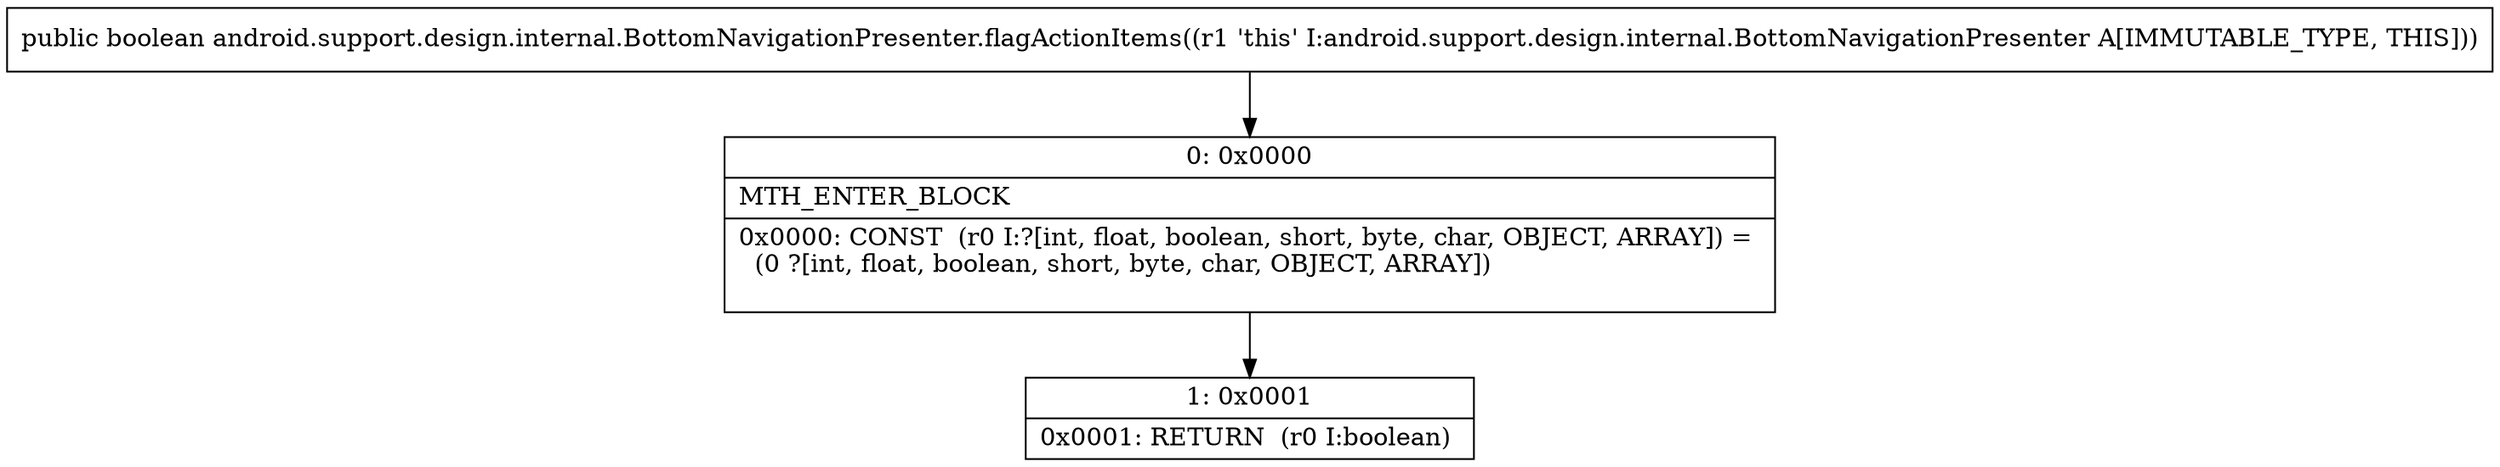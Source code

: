 digraph "CFG forandroid.support.design.internal.BottomNavigationPresenter.flagActionItems()Z" {
Node_0 [shape=record,label="{0\:\ 0x0000|MTH_ENTER_BLOCK\l|0x0000: CONST  (r0 I:?[int, float, boolean, short, byte, char, OBJECT, ARRAY]) = \l  (0 ?[int, float, boolean, short, byte, char, OBJECT, ARRAY])\l \l}"];
Node_1 [shape=record,label="{1\:\ 0x0001|0x0001: RETURN  (r0 I:boolean) \l}"];
MethodNode[shape=record,label="{public boolean android.support.design.internal.BottomNavigationPresenter.flagActionItems((r1 'this' I:android.support.design.internal.BottomNavigationPresenter A[IMMUTABLE_TYPE, THIS])) }"];
MethodNode -> Node_0;
Node_0 -> Node_1;
}

